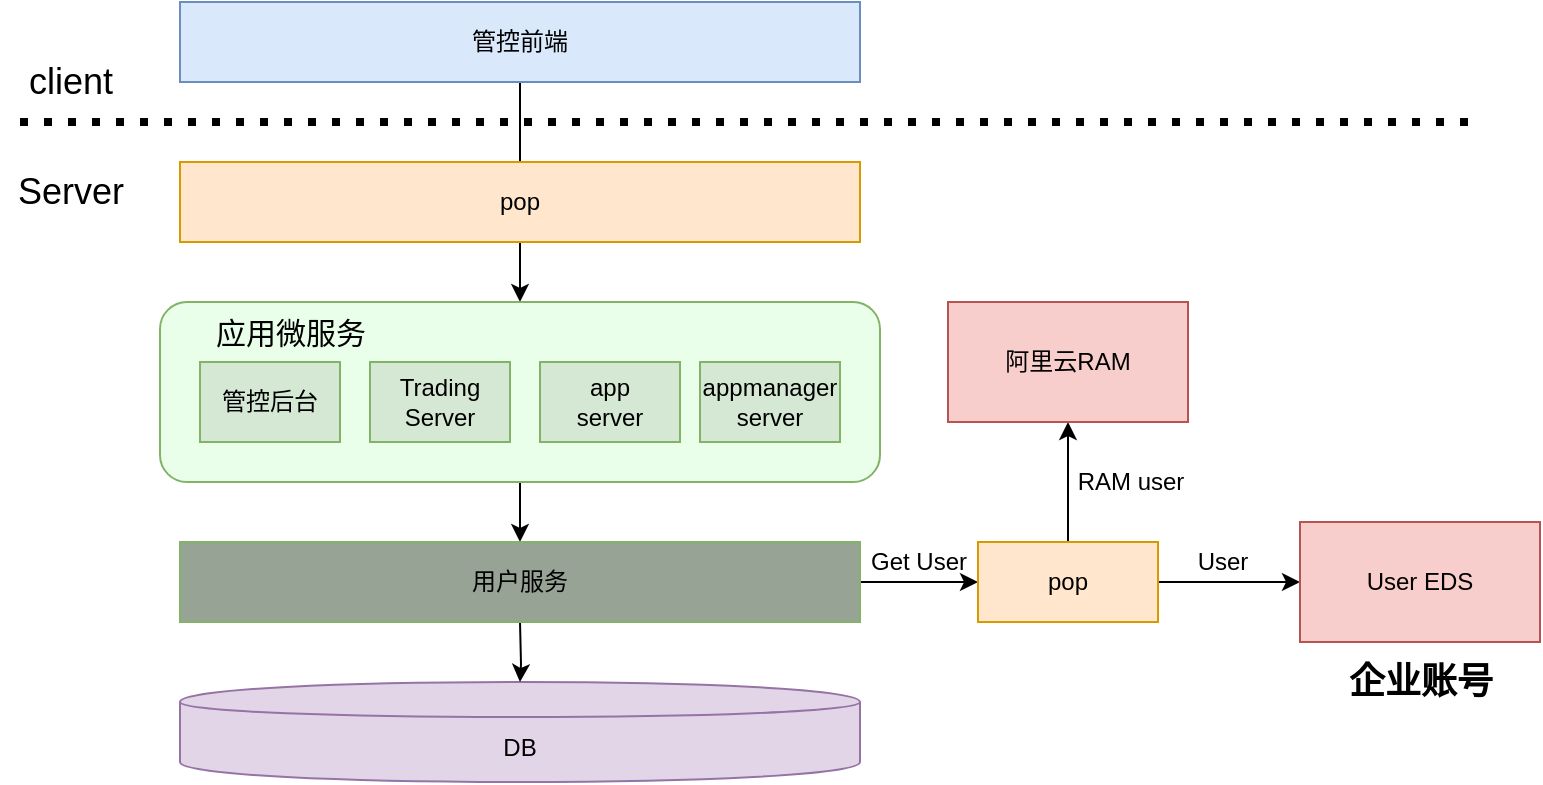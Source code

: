 <mxfile version="14.6.13" type="github">
  <diagram id="z3EkflEHP3g3SHfT6AcB" name="Page-1">
    <mxGraphModel dx="2125" dy="752" grid="1" gridSize="10" guides="1" tooltips="1" connect="1" arrows="1" fold="1" page="1" pageScale="1" pageWidth="827" pageHeight="1169" math="0" shadow="0">
      <root>
        <mxCell id="0" />
        <mxCell id="1" parent="0" />
        <mxCell id="QyhtD6lABOpPmDqngVYn-3" value="" style="edgeStyle=orthogonalEdgeStyle;rounded=0;orthogonalLoop=1;jettySize=auto;html=1;entryX=0.5;entryY=0;entryDx=0;entryDy=0;" parent="1" source="QyhtD6lABOpPmDqngVYn-4" target="QyhtD6lABOpPmDqngVYn-20" edge="1">
          <mxGeometry relative="1" as="geometry">
            <mxPoint x="250" y="260" as="targetPoint" />
          </mxGeometry>
        </mxCell>
        <mxCell id="QyhtD6lABOpPmDqngVYn-4" value="管控前端" style="rounded=0;whiteSpace=wrap;html=1;fillColor=#dae8fc;strokeColor=#6c8ebf;" parent="1" vertex="1">
          <mxGeometry x="80" y="120" width="340" height="40" as="geometry" />
        </mxCell>
        <mxCell id="QyhtD6lABOpPmDqngVYn-5" value="pop" style="rounded=0;whiteSpace=wrap;html=1;fillColor=#ffe6cc;strokeColor=#d79b00;" parent="1" vertex="1">
          <mxGeometry x="80" y="200" width="340" height="40" as="geometry" />
        </mxCell>
        <mxCell id="QyhtD6lABOpPmDqngVYn-15" value="DB" style="shape=cylinder;whiteSpace=wrap;html=1;boundedLbl=1;backgroundOutline=1;rounded=0;fillColor=#e1d5e7;strokeColor=#9673a6;" parent="1" vertex="1">
          <mxGeometry x="80" y="460" width="340" height="50" as="geometry" />
        </mxCell>
        <mxCell id="QyhtD6lABOpPmDqngVYn-16" value="" style="endArrow=none;html=1;rounded=0;dashed=1;dashPattern=1 2;strokeWidth=4;" parent="1" edge="1">
          <mxGeometry relative="1" as="geometry">
            <mxPoint y="180" as="sourcePoint" />
            <mxPoint x="730" y="180" as="targetPoint" />
          </mxGeometry>
        </mxCell>
        <mxCell id="QyhtD6lABOpPmDqngVYn-17" value="&lt;font style=&quot;font-size: 18px&quot;&gt;client&lt;/font&gt;" style="text;html=1;align=center;verticalAlign=middle;resizable=0;points=[];autosize=1;strokeColor=none;" parent="1" vertex="1">
          <mxGeometry x="-5" y="150" width="60" height="20" as="geometry" />
        </mxCell>
        <mxCell id="QyhtD6lABOpPmDqngVYn-18" value="Server" style="text;html=1;align=center;verticalAlign=middle;resizable=0;points=[];autosize=1;strokeColor=none;fontSize=18;" parent="1" vertex="1">
          <mxGeometry x="-10" y="200" width="70" height="30" as="geometry" />
        </mxCell>
        <mxCell id="QyhtD6lABOpPmDqngVYn-22" value="" style="edgeStyle=orthogonalEdgeStyle;rounded=0;orthogonalLoop=1;jettySize=auto;html=1;" parent="1" target="QyhtD6lABOpPmDqngVYn-15" edge="1">
          <mxGeometry relative="1" as="geometry">
            <mxPoint x="250" y="430" as="sourcePoint" />
          </mxGeometry>
        </mxCell>
        <mxCell id="J4TN-V5YyAvQxkIf4O0O-11" value="" style="edgeStyle=orthogonalEdgeStyle;rounded=0;orthogonalLoop=1;jettySize=auto;html=1;" edge="1" parent="1" source="QyhtD6lABOpPmDqngVYn-20" target="J4TN-V5YyAvQxkIf4O0O-10">
          <mxGeometry relative="1" as="geometry" />
        </mxCell>
        <mxCell id="QyhtD6lABOpPmDqngVYn-20" value="" style="rounded=1;whiteSpace=wrap;html=1;strokeColor=#82b366;fillColor=#EAFFE9;" parent="1" vertex="1">
          <mxGeometry x="70" y="270" width="360" height="90" as="geometry" />
        </mxCell>
        <mxCell id="QyhtD6lABOpPmDqngVYn-24" value="&lt;b&gt;&lt;font style=&quot;font-size: 18px&quot;&gt;企业账号&lt;/font&gt;&lt;/b&gt;" style="text;html=1;align=center;verticalAlign=middle;resizable=0;points=[];autosize=1;strokeColor=none;" parent="1" vertex="1">
          <mxGeometry x="655" y="450" width="90" height="20" as="geometry" />
        </mxCell>
        <mxCell id="J4TN-V5YyAvQxkIf4O0O-5" value="&lt;font style=&quot;font-size: 15px&quot;&gt;应用微服务&lt;/font&gt;" style="text;html=1;align=center;verticalAlign=middle;resizable=0;points=[];autosize=1;strokeColor=none;fontSize=18;" vertex="1" parent="1">
          <mxGeometry x="90" y="270" width="90" height="30" as="geometry" />
        </mxCell>
        <mxCell id="J4TN-V5YyAvQxkIf4O0O-6" value="Trading Server" style="rounded=0;whiteSpace=wrap;html=1;fillColor=#d5e8d4;strokeColor=#82b366;" vertex="1" parent="1">
          <mxGeometry x="175" y="300" width="70" height="40" as="geometry" />
        </mxCell>
        <mxCell id="J4TN-V5YyAvQxkIf4O0O-7" value="app&lt;br&gt;server" style="rounded=0;whiteSpace=wrap;html=1;fillColor=#d5e8d4;strokeColor=#82b366;" vertex="1" parent="1">
          <mxGeometry x="260" y="300" width="70" height="40" as="geometry" />
        </mxCell>
        <mxCell id="J4TN-V5YyAvQxkIf4O0O-8" value="appmanager&lt;br&gt;server" style="rounded=0;whiteSpace=wrap;html=1;fillColor=#d5e8d4;strokeColor=#82b366;" vertex="1" parent="1">
          <mxGeometry x="340" y="300" width="70" height="40" as="geometry" />
        </mxCell>
        <mxCell id="J4TN-V5YyAvQxkIf4O0O-9" value="管控后台" style="rounded=0;whiteSpace=wrap;html=1;fillColor=#d5e8d4;strokeColor=#82b366;" vertex="1" parent="1">
          <mxGeometry x="90" y="300" width="70" height="40" as="geometry" />
        </mxCell>
        <mxCell id="J4TN-V5YyAvQxkIf4O0O-18" value="" style="edgeStyle=orthogonalEdgeStyle;rounded=0;orthogonalLoop=1;jettySize=auto;html=1;exitX=1;exitY=0.5;exitDx=0;exitDy=0;entryX=0;entryY=0.5;entryDx=0;entryDy=0;" edge="1" parent="1" source="J4TN-V5YyAvQxkIf4O0O-10" target="J4TN-V5YyAvQxkIf4O0O-19">
          <mxGeometry relative="1" as="geometry">
            <mxPoint x="459" y="410" as="sourcePoint" />
            <mxPoint x="469" y="410" as="targetPoint" />
          </mxGeometry>
        </mxCell>
        <mxCell id="J4TN-V5YyAvQxkIf4O0O-10" value="用户服务" style="rounded=0;whiteSpace=wrap;html=1;strokeColor=#82b366;fillColor=#96A395;" vertex="1" parent="1">
          <mxGeometry x="80" y="390" width="340" height="40" as="geometry" />
        </mxCell>
        <mxCell id="J4TN-V5YyAvQxkIf4O0O-21" value="" style="edgeStyle=orthogonalEdgeStyle;rounded=0;orthogonalLoop=1;jettySize=auto;html=1;" edge="1" parent="1" source="J4TN-V5YyAvQxkIf4O0O-19" target="J4TN-V5YyAvQxkIf4O0O-20">
          <mxGeometry relative="1" as="geometry" />
        </mxCell>
        <mxCell id="J4TN-V5YyAvQxkIf4O0O-35" value="" style="edgeStyle=orthogonalEdgeStyle;rounded=0;orthogonalLoop=1;jettySize=auto;html=1;strokeColor=#000000;strokeWidth=1;" edge="1" parent="1" source="J4TN-V5YyAvQxkIf4O0O-19" target="J4TN-V5YyAvQxkIf4O0O-25">
          <mxGeometry relative="1" as="geometry" />
        </mxCell>
        <mxCell id="J4TN-V5YyAvQxkIf4O0O-19" value="pop" style="rounded=0;whiteSpace=wrap;html=1;fillColor=#ffe6cc;strokeColor=#d79b00;" vertex="1" parent="1">
          <mxGeometry x="479" y="390" width="90" height="40" as="geometry" />
        </mxCell>
        <mxCell id="J4TN-V5YyAvQxkIf4O0O-20" value="&lt;span&gt;User EDS&lt;/span&gt;" style="whiteSpace=wrap;html=1;rounded=0;fillColor=#f8cecc;strokeColor=#b85450;" vertex="1" parent="1">
          <mxGeometry x="640" y="380" width="120" height="60" as="geometry" />
        </mxCell>
        <mxCell id="J4TN-V5YyAvQxkIf4O0O-22" value="User" style="text;html=1;align=center;verticalAlign=middle;resizable=0;points=[];autosize=1;strokeColor=none;" vertex="1" parent="1">
          <mxGeometry x="581" y="390" width="40" height="20" as="geometry" />
        </mxCell>
        <mxCell id="J4TN-V5YyAvQxkIf4O0O-25" value="&lt;span&gt;阿里云RAM&lt;/span&gt;" style="whiteSpace=wrap;html=1;rounded=0;fillColor=#f8cecc;strokeColor=#b85450;" vertex="1" parent="1">
          <mxGeometry x="464" y="270" width="120" height="60" as="geometry" />
        </mxCell>
        <mxCell id="J4TN-V5YyAvQxkIf4O0O-36" value="RAM user" style="text;html=1;align=center;verticalAlign=middle;resizable=0;points=[];autosize=1;strokeColor=none;" vertex="1" parent="1">
          <mxGeometry x="520" y="350" width="70" height="20" as="geometry" />
        </mxCell>
        <mxCell id="J4TN-V5YyAvQxkIf4O0O-37" value="Get User" style="text;html=1;align=center;verticalAlign=middle;resizable=0;points=[];autosize=1;strokeColor=none;" vertex="1" parent="1">
          <mxGeometry x="419" y="390" width="60" height="20" as="geometry" />
        </mxCell>
      </root>
    </mxGraphModel>
  </diagram>
</mxfile>
